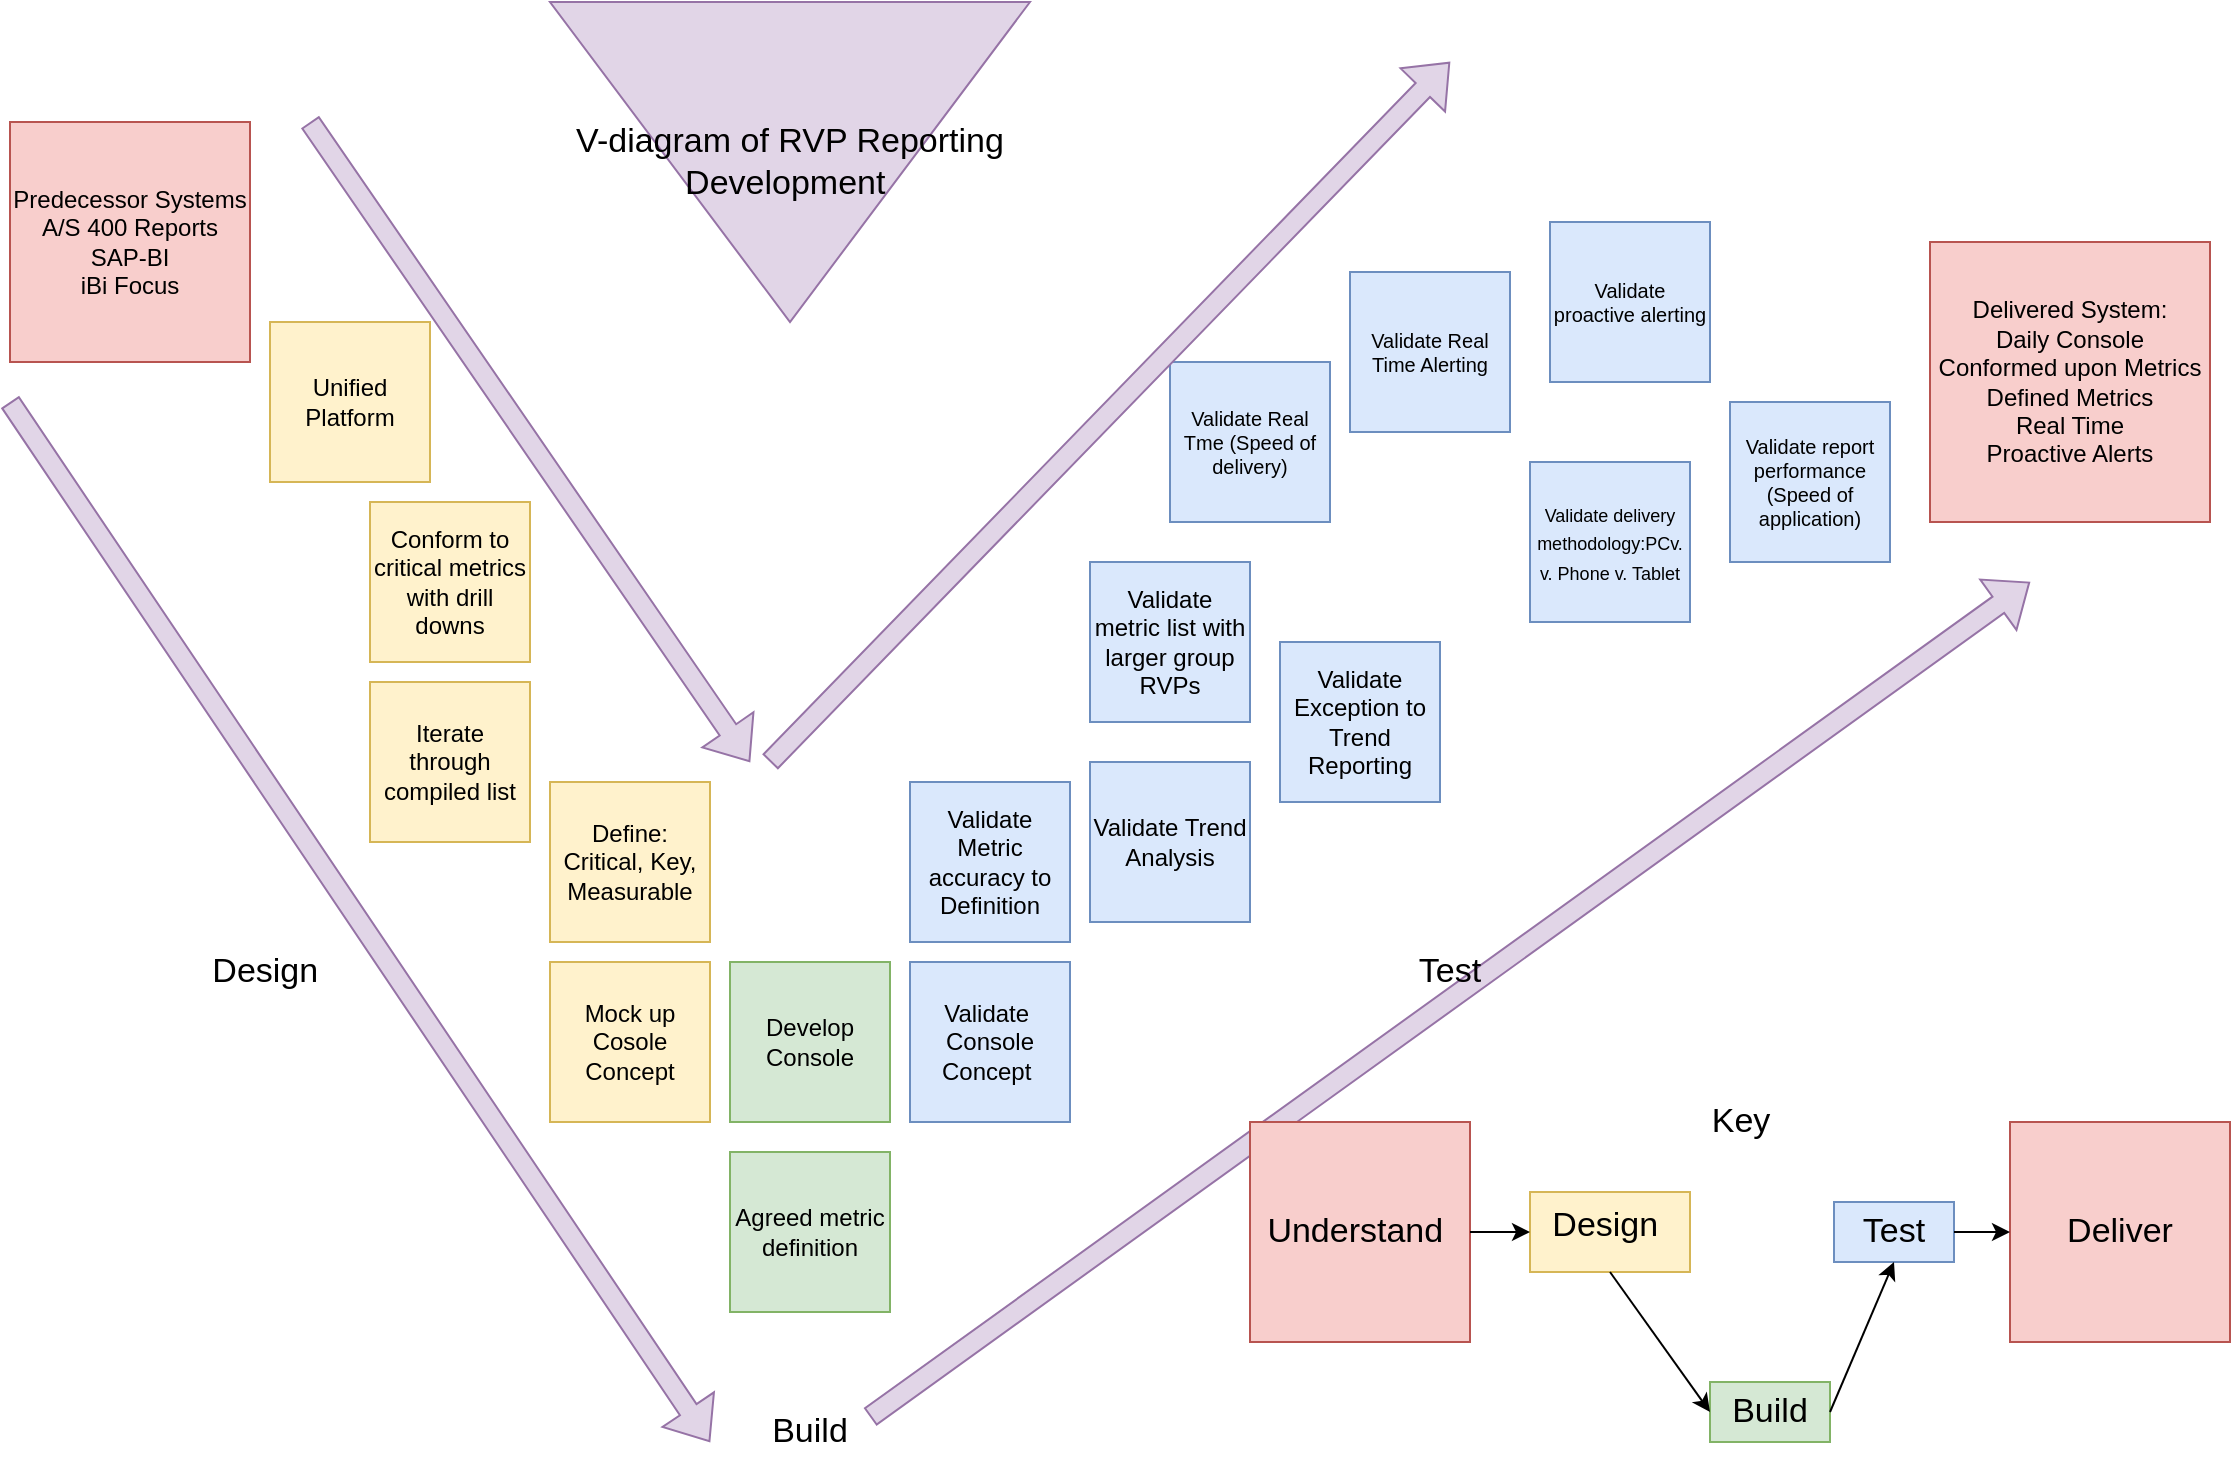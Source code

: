 <mxfile version="15.8.8" type="github">
  <diagram id="C5RBs43oDa-KdzZeNtuy" name="Page-1">
    <mxGraphModel dx="1384" dy="729" grid="1" gridSize="10" guides="1" tooltips="1" connect="1" arrows="1" fold="1" page="1" pageScale="1" pageWidth="1169" pageHeight="827" math="0" shadow="0">
      <root>
        <mxCell id="WIyWlLk6GJQsqaUBKTNV-0" />
        <mxCell id="WIyWlLk6GJQsqaUBKTNV-1" parent="WIyWlLk6GJQsqaUBKTNV-0" />
        <mxCell id="NZtSvfg3ziE68KTO_1ax-0" value="Predecessor Systems&lt;br&gt;A/S 400 Reports&lt;br&gt;SAP-BI&lt;br&gt;iBi Focus" style="whiteSpace=wrap;html=1;aspect=fixed;fillColor=#f8cecc;strokeColor=#b85450;" vertex="1" parent="WIyWlLk6GJQsqaUBKTNV-1">
          <mxGeometry x="50" y="130" width="120" height="120" as="geometry" />
        </mxCell>
        <mxCell id="NZtSvfg3ziE68KTO_1ax-2" value="Unified Platform" style="whiteSpace=wrap;html=1;aspect=fixed;fillColor=#fff2cc;strokeColor=#d6b656;" vertex="1" parent="WIyWlLk6GJQsqaUBKTNV-1">
          <mxGeometry x="180" y="230" width="80" height="80" as="geometry" />
        </mxCell>
        <mxCell id="NZtSvfg3ziE68KTO_1ax-3" value="Conform to critical metrics with drill downs" style="whiteSpace=wrap;html=1;aspect=fixed;fillColor=#fff2cc;strokeColor=#d6b656;" vertex="1" parent="WIyWlLk6GJQsqaUBKTNV-1">
          <mxGeometry x="230" y="320" width="80" height="80" as="geometry" />
        </mxCell>
        <mxCell id="NZtSvfg3ziE68KTO_1ax-4" value="Agreed metric definition" style="whiteSpace=wrap;html=1;aspect=fixed;fillColor=#d5e8d4;strokeColor=#82b366;" vertex="1" parent="WIyWlLk6GJQsqaUBKTNV-1">
          <mxGeometry x="410" y="645" width="80" height="80" as="geometry" />
        </mxCell>
        <mxCell id="NZtSvfg3ziE68KTO_1ax-5" value="Validate metric list with larger group RVPs" style="whiteSpace=wrap;html=1;aspect=fixed;fillColor=#dae8fc;strokeColor=#6c8ebf;" vertex="1" parent="WIyWlLk6GJQsqaUBKTNV-1">
          <mxGeometry x="590" y="350" width="80" height="80" as="geometry" />
        </mxCell>
        <mxCell id="NZtSvfg3ziE68KTO_1ax-6" value="Validate Metric accuracy to Definition" style="whiteSpace=wrap;html=1;aspect=fixed;fillColor=#dae8fc;strokeColor=#6c8ebf;" vertex="1" parent="WIyWlLk6GJQsqaUBKTNV-1">
          <mxGeometry x="500" y="460" width="80" height="80" as="geometry" />
        </mxCell>
        <mxCell id="NZtSvfg3ziE68KTO_1ax-7" value="Iterate through compiled list" style="whiteSpace=wrap;html=1;aspect=fixed;fillColor=#fff2cc;strokeColor=#d6b656;" vertex="1" parent="WIyWlLk6GJQsqaUBKTNV-1">
          <mxGeometry x="230" y="410" width="80" height="80" as="geometry" />
        </mxCell>
        <mxCell id="NZtSvfg3ziE68KTO_1ax-8" value="Define: Critical, Key, Measurable" style="whiteSpace=wrap;html=1;aspect=fixed;fillColor=#fff2cc;strokeColor=#d6b656;" vertex="1" parent="WIyWlLk6GJQsqaUBKTNV-1">
          <mxGeometry x="320" y="460" width="80" height="80" as="geometry" />
        </mxCell>
        <mxCell id="NZtSvfg3ziE68KTO_1ax-9" value="Validate&amp;nbsp; Console Concept&amp;nbsp;" style="whiteSpace=wrap;html=1;aspect=fixed;fillColor=#dae8fc;strokeColor=#6c8ebf;" vertex="1" parent="WIyWlLk6GJQsqaUBKTNV-1">
          <mxGeometry x="500" y="550" width="80" height="80" as="geometry" />
        </mxCell>
        <mxCell id="NZtSvfg3ziE68KTO_1ax-10" value="Validate Trend Analysis" style="whiteSpace=wrap;html=1;aspect=fixed;fillColor=#dae8fc;strokeColor=#6c8ebf;" vertex="1" parent="WIyWlLk6GJQsqaUBKTNV-1">
          <mxGeometry x="590" y="450" width="80" height="80" as="geometry" />
        </mxCell>
        <mxCell id="NZtSvfg3ziE68KTO_1ax-11" value="Validate Exception to Trend Reporting" style="whiteSpace=wrap;html=1;aspect=fixed;fillColor=#dae8fc;strokeColor=#6c8ebf;" vertex="1" parent="WIyWlLk6GJQsqaUBKTNV-1">
          <mxGeometry x="685" y="390" width="80" height="80" as="geometry" />
        </mxCell>
        <mxCell id="NZtSvfg3ziE68KTO_1ax-12" value="&lt;font style=&quot;font-size: 9px&quot;&gt;Validate delivery methodology:PCv. v. Phone v. Tablet&lt;/font&gt;" style="whiteSpace=wrap;html=1;aspect=fixed;fillColor=#dae8fc;strokeColor=#6c8ebf;" vertex="1" parent="WIyWlLk6GJQsqaUBKTNV-1">
          <mxGeometry x="810" y="300" width="80" height="80" as="geometry" />
        </mxCell>
        <mxCell id="NZtSvfg3ziE68KTO_1ax-13" value="&lt;font size=&quot;1&quot;&gt;Validate Real Tme (Speed of delivery)&lt;/font&gt;" style="whiteSpace=wrap;html=1;aspect=fixed;fontSize=9;fillColor=#dae8fc;strokeColor=#6c8ebf;" vertex="1" parent="WIyWlLk6GJQsqaUBKTNV-1">
          <mxGeometry x="630" y="250" width="80" height="80" as="geometry" />
        </mxCell>
        <mxCell id="NZtSvfg3ziE68KTO_1ax-14" value="Validate report performance (Speed of application)" style="whiteSpace=wrap;html=1;aspect=fixed;fontSize=10;fillColor=#dae8fc;strokeColor=#6c8ebf;" vertex="1" parent="WIyWlLk6GJQsqaUBKTNV-1">
          <mxGeometry x="910" y="270" width="80" height="80" as="geometry" />
        </mxCell>
        <mxCell id="NZtSvfg3ziE68KTO_1ax-15" value="Validate Real Time Alerting" style="whiteSpace=wrap;html=1;aspect=fixed;fontSize=10;fillColor=#dae8fc;strokeColor=#6c8ebf;" vertex="1" parent="WIyWlLk6GJQsqaUBKTNV-1">
          <mxGeometry x="720" y="205" width="80" height="80" as="geometry" />
        </mxCell>
        <mxCell id="NZtSvfg3ziE68KTO_1ax-16" value="Validate proactive alerting" style="whiteSpace=wrap;html=1;aspect=fixed;fontSize=10;fillColor=#dae8fc;strokeColor=#6c8ebf;" vertex="1" parent="WIyWlLk6GJQsqaUBKTNV-1">
          <mxGeometry x="820" y="180" width="80" height="80" as="geometry" />
        </mxCell>
        <mxCell id="NZtSvfg3ziE68KTO_1ax-17" value="" style="shape=flexArrow;endArrow=classic;html=1;rounded=0;fontSize=10;fillColor=#e1d5e7;strokeColor=#9673a6;" edge="1" parent="WIyWlLk6GJQsqaUBKTNV-1">
          <mxGeometry width="50" height="50" relative="1" as="geometry">
            <mxPoint x="50" y="270" as="sourcePoint" />
            <mxPoint x="400" y="790" as="targetPoint" />
          </mxGeometry>
        </mxCell>
        <mxCell id="NZtSvfg3ziE68KTO_1ax-18" value="" style="shape=flexArrow;endArrow=classic;html=1;rounded=0;fontSize=10;fillColor=#e1d5e7;strokeColor=#9673a6;" edge="1" parent="WIyWlLk6GJQsqaUBKTNV-1">
          <mxGeometry width="50" height="50" relative="1" as="geometry">
            <mxPoint x="200" y="130" as="sourcePoint" />
            <mxPoint x="420" y="450" as="targetPoint" />
          </mxGeometry>
        </mxCell>
        <mxCell id="NZtSvfg3ziE68KTO_1ax-19" value="" style="shape=flexArrow;endArrow=classic;html=1;rounded=0;fontSize=10;fillColor=#e1d5e7;strokeColor=#9673a6;" edge="1" parent="WIyWlLk6GJQsqaUBKTNV-1">
          <mxGeometry width="50" height="50" relative="1" as="geometry">
            <mxPoint x="430" y="450" as="sourcePoint" />
            <mxPoint x="770" y="100" as="targetPoint" />
          </mxGeometry>
        </mxCell>
        <mxCell id="NZtSvfg3ziE68KTO_1ax-20" value="" style="shape=flexArrow;endArrow=classic;html=1;rounded=0;fontSize=10;fillColor=#e1d5e7;strokeColor=#9673a6;exitX=1;exitY=0.25;exitDx=0;exitDy=0;" edge="1" parent="WIyWlLk6GJQsqaUBKTNV-1" source="NZtSvfg3ziE68KTO_1ax-24">
          <mxGeometry width="50" height="50" relative="1" as="geometry">
            <mxPoint x="480" y="750" as="sourcePoint" />
            <mxPoint x="1060" y="360" as="targetPoint" />
          </mxGeometry>
        </mxCell>
        <mxCell id="NZtSvfg3ziE68KTO_1ax-22" value="&lt;font style=&quot;font-size: 17px&quot;&gt;V-diagram of RVP Reporting Development&amp;nbsp;&lt;/font&gt;" style="triangle;whiteSpace=wrap;html=1;fontSize=10;direction=south;fillColor=#e1d5e7;strokeColor=#9673a6;" vertex="1" parent="WIyWlLk6GJQsqaUBKTNV-1">
          <mxGeometry x="320" y="70" width="240" height="160" as="geometry" />
        </mxCell>
        <mxCell id="NZtSvfg3ziE68KTO_1ax-23" value="Design&amp;nbsp;" style="text;html=1;strokeColor=none;fillColor=none;align=center;verticalAlign=middle;whiteSpace=wrap;rounded=0;fontSize=17;" vertex="1" parent="WIyWlLk6GJQsqaUBKTNV-1">
          <mxGeometry x="150" y="540" width="60" height="30" as="geometry" />
        </mxCell>
        <mxCell id="NZtSvfg3ziE68KTO_1ax-24" value="Build" style="text;html=1;strokeColor=none;fillColor=none;align=center;verticalAlign=middle;whiteSpace=wrap;rounded=0;fontSize=17;" vertex="1" parent="WIyWlLk6GJQsqaUBKTNV-1">
          <mxGeometry x="420" y="770" width="60" height="30" as="geometry" />
        </mxCell>
        <mxCell id="NZtSvfg3ziE68KTO_1ax-25" value="Test" style="text;html=1;strokeColor=none;fillColor=none;align=center;verticalAlign=middle;whiteSpace=wrap;rounded=0;fontSize=17;" vertex="1" parent="WIyWlLk6GJQsqaUBKTNV-1">
          <mxGeometry x="740" y="540" width="60" height="30" as="geometry" />
        </mxCell>
        <mxCell id="NZtSvfg3ziE68KTO_1ax-27" value="Mock up Cosole Concept" style="whiteSpace=wrap;html=1;aspect=fixed;fillColor=#fff2cc;strokeColor=#d6b656;" vertex="1" parent="WIyWlLk6GJQsqaUBKTNV-1">
          <mxGeometry x="320" y="550" width="80" height="80" as="geometry" />
        </mxCell>
        <mxCell id="NZtSvfg3ziE68KTO_1ax-28" value="Develop Console" style="whiteSpace=wrap;html=1;aspect=fixed;fillColor=#d5e8d4;strokeColor=#82b366;" vertex="1" parent="WIyWlLk6GJQsqaUBKTNV-1">
          <mxGeometry x="410" y="550" width="80" height="80" as="geometry" />
        </mxCell>
        <mxCell id="NZtSvfg3ziE68KTO_1ax-37" value="&lt;span style=&quot;color: rgb(0 , 0 , 0) ; font-family: &amp;#34;helvetica&amp;#34; ; font-size: 17px ; font-style: normal ; font-weight: 400 ; letter-spacing: normal ; text-indent: 0px ; text-transform: none ; word-spacing: 0px ; display: inline ; float: none ; background-color: rgb(255 , 242 , 204)&quot;&gt;Design&amp;nbsp;&lt;/span&gt;" style="text;whiteSpace=wrap;html=1;fontSize=17;fillColor=#fff2cc;strokeColor=#d6b656;align=center;" vertex="1" parent="WIyWlLk6GJQsqaUBKTNV-1">
          <mxGeometry x="810" y="665" width="80" height="40" as="geometry" />
        </mxCell>
        <mxCell id="NZtSvfg3ziE68KTO_1ax-38" value="Build" style="text;html=1;strokeColor=#82b366;fillColor=#d5e8d4;align=center;verticalAlign=middle;whiteSpace=wrap;rounded=0;fontSize=17;" vertex="1" parent="WIyWlLk6GJQsqaUBKTNV-1">
          <mxGeometry x="900" y="760" width="60" height="30" as="geometry" />
        </mxCell>
        <mxCell id="NZtSvfg3ziE68KTO_1ax-39" value="Test" style="text;html=1;strokeColor=#6C8EBF;fillColor=#dae8fc;align=center;verticalAlign=middle;whiteSpace=wrap;rounded=0;fontSize=17;" vertex="1" parent="WIyWlLk6GJQsqaUBKTNV-1">
          <mxGeometry x="962" y="670" width="60" height="30" as="geometry" />
        </mxCell>
        <mxCell id="NZtSvfg3ziE68KTO_1ax-42" value="Key" style="text;html=1;align=center;verticalAlign=middle;resizable=0;points=[];autosize=1;strokeColor=none;fillColor=none;fontSize=17;" vertex="1" parent="WIyWlLk6GJQsqaUBKTNV-1">
          <mxGeometry x="890" y="615" width="50" height="30" as="geometry" />
        </mxCell>
        <mxCell id="NZtSvfg3ziE68KTO_1ax-44" value="Delivered System:&lt;br&gt;Daily Console&lt;br&gt;Conformed upon Metrics&lt;br&gt;Defined Metrics&lt;br&gt;Real Time&lt;br&gt;Proactive Alerts" style="whiteSpace=wrap;html=1;aspect=fixed;fillColor=#f8cecc;strokeColor=#b85450;" vertex="1" parent="WIyWlLk6GJQsqaUBKTNV-1">
          <mxGeometry x="1010" y="190" width="140" height="140" as="geometry" />
        </mxCell>
        <mxCell id="NZtSvfg3ziE68KTO_1ax-45" value="Understand&amp;nbsp;" style="whiteSpace=wrap;html=1;aspect=fixed;labelBackgroundColor=#F8CECC;fontSize=17;strokeColor=#b85450;fillColor=#f8cecc;" vertex="1" parent="WIyWlLk6GJQsqaUBKTNV-1">
          <mxGeometry x="670" y="630" width="110" height="110" as="geometry" />
        </mxCell>
        <mxCell id="NZtSvfg3ziE68KTO_1ax-46" value="Deliver" style="whiteSpace=wrap;html=1;aspect=fixed;labelBackgroundColor=#F8CECC;fontSize=17;strokeColor=#b85450;fillColor=#f8cecc;" vertex="1" parent="WIyWlLk6GJQsqaUBKTNV-1">
          <mxGeometry x="1050" y="630" width="110" height="110" as="geometry" />
        </mxCell>
        <mxCell id="NZtSvfg3ziE68KTO_1ax-49" value="" style="endArrow=classic;html=1;rounded=0;fontSize=17;exitX=1;exitY=0.5;exitDx=0;exitDy=0;entryX=0;entryY=0.5;entryDx=0;entryDy=0;" edge="1" parent="WIyWlLk6GJQsqaUBKTNV-1" source="NZtSvfg3ziE68KTO_1ax-45" target="NZtSvfg3ziE68KTO_1ax-37">
          <mxGeometry width="50" height="50" relative="1" as="geometry">
            <mxPoint x="510" y="460" as="sourcePoint" />
            <mxPoint x="560" y="410" as="targetPoint" />
          </mxGeometry>
        </mxCell>
        <mxCell id="NZtSvfg3ziE68KTO_1ax-51" value="" style="endArrow=classic;html=1;rounded=0;fontSize=17;exitX=1;exitY=0.5;exitDx=0;exitDy=0;" edge="1" parent="WIyWlLk6GJQsqaUBKTNV-1" source="NZtSvfg3ziE68KTO_1ax-39" target="NZtSvfg3ziE68KTO_1ax-46">
          <mxGeometry width="50" height="50" relative="1" as="geometry">
            <mxPoint x="510" y="480" as="sourcePoint" />
            <mxPoint x="560" y="430" as="targetPoint" />
          </mxGeometry>
        </mxCell>
        <mxCell id="NZtSvfg3ziE68KTO_1ax-52" value="" style="endArrow=classic;html=1;rounded=0;fontSize=17;entryX=0;entryY=0.5;entryDx=0;entryDy=0;" edge="1" parent="WIyWlLk6GJQsqaUBKTNV-1" target="NZtSvfg3ziE68KTO_1ax-38">
          <mxGeometry width="50" height="50" relative="1" as="geometry">
            <mxPoint x="850" y="705" as="sourcePoint" />
            <mxPoint x="60" y="640" as="targetPoint" />
          </mxGeometry>
        </mxCell>
        <mxCell id="NZtSvfg3ziE68KTO_1ax-53" value="" style="endArrow=classic;html=1;rounded=0;fontSize=17;exitX=1;exitY=0.5;exitDx=0;exitDy=0;entryX=0.5;entryY=1;entryDx=0;entryDy=0;" edge="1" parent="WIyWlLk6GJQsqaUBKTNV-1" source="NZtSvfg3ziE68KTO_1ax-38" target="NZtSvfg3ziE68KTO_1ax-39">
          <mxGeometry width="50" height="50" relative="1" as="geometry">
            <mxPoint x="510" y="480" as="sourcePoint" />
            <mxPoint x="560" y="430" as="targetPoint" />
          </mxGeometry>
        </mxCell>
      </root>
    </mxGraphModel>
  </diagram>
</mxfile>
